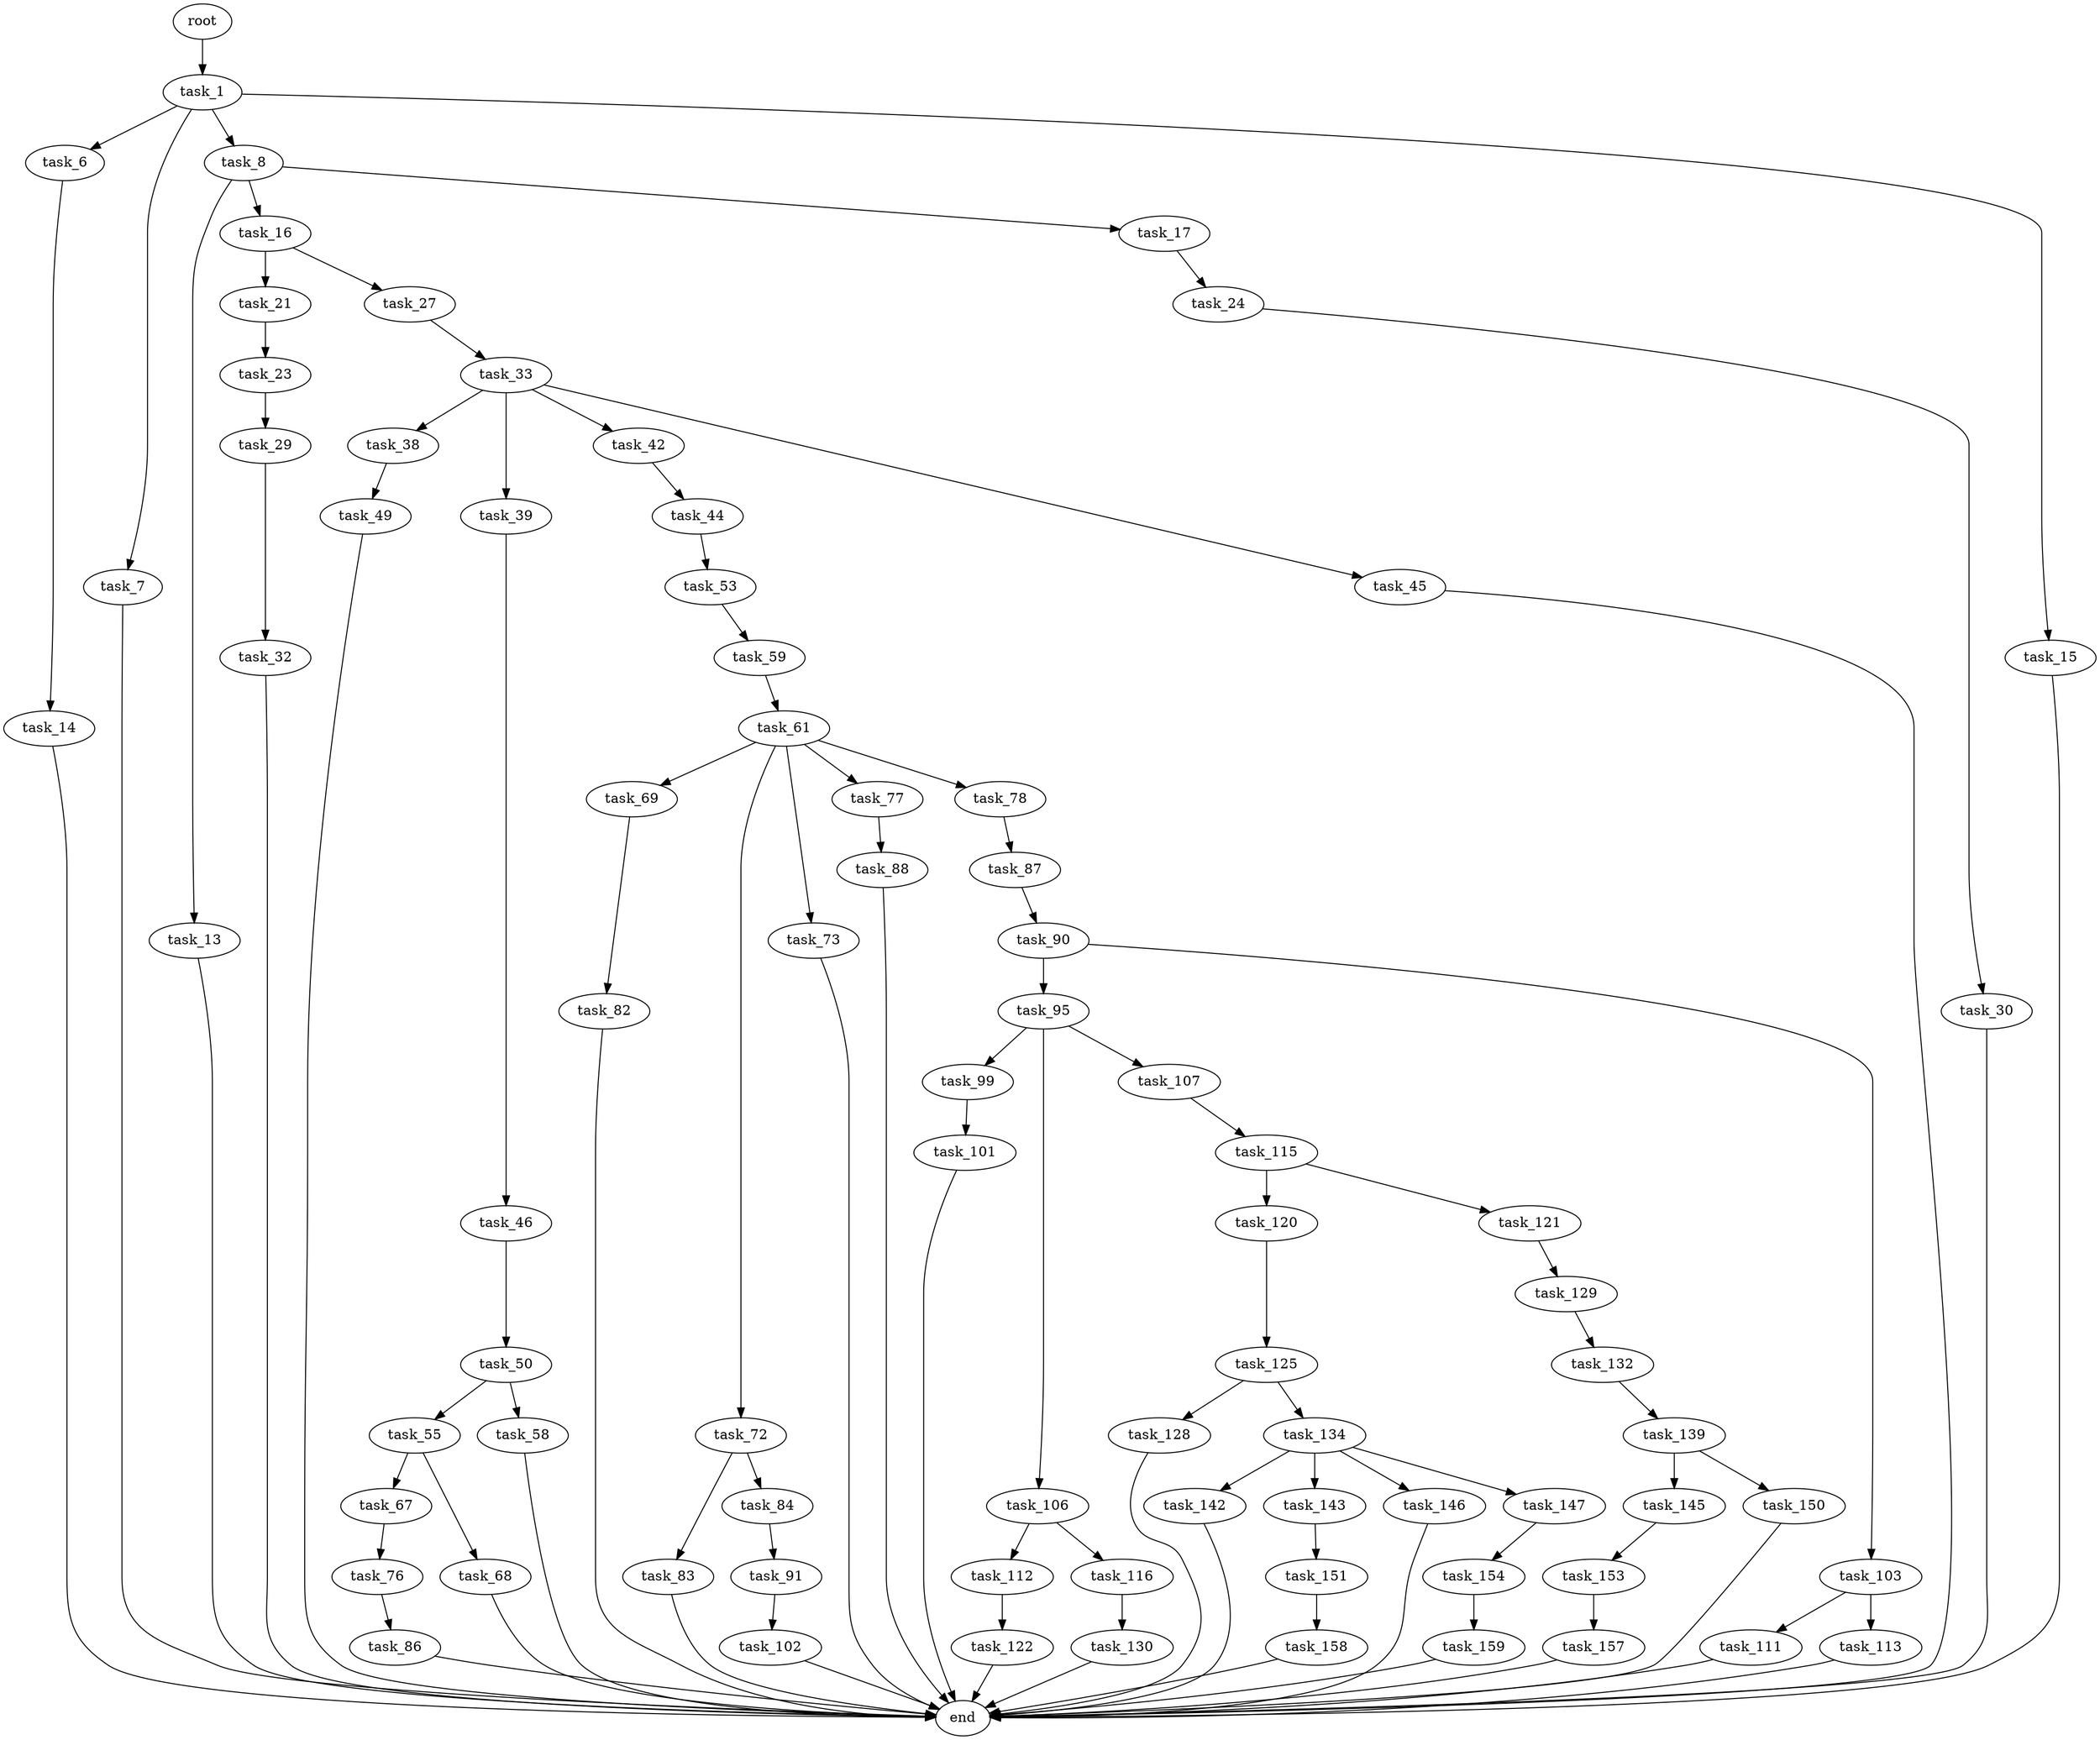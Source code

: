 digraph G {
  root [size="0.000000"];
  task_1 [size="802495654859.000000"];
  task_6 [size="4506965693.000000"];
  task_7 [size="4627634966.000000"];
  task_8 [size="1894879340.000000"];
  task_13 [size="125753510558.000000"];
  task_14 [size="34173103631.000000"];
  task_15 [size="563786258087.000000"];
  task_16 [size="291304901882.000000"];
  task_17 [size="618425577999.000000"];
  task_21 [size="28991029248.000000"];
  task_23 [size="231928233984.000000"];
  task_24 [size="20866322835.000000"];
  task_27 [size="1166052276.000000"];
  task_29 [size="4372100059.000000"];
  task_30 [size="368293445632.000000"];
  task_32 [size="582417212413.000000"];
  task_33 [size="472494052622.000000"];
  task_38 [size="164355576321.000000"];
  task_39 [size="1075968021008.000000"];
  task_42 [size="11650488939.000000"];
  task_44 [size="19242940605.000000"];
  task_45 [size="181651510425.000000"];
  task_46 [size="782757789696.000000"];
  task_49 [size="28090794797.000000"];
  task_50 [size="38032852928.000000"];
  task_53 [size="28991029248.000000"];
  task_55 [size="27711837731.000000"];
  task_58 [size="604545828.000000"];
  task_59 [size="28660510413.000000"];
  task_61 [size="134217728000.000000"];
  task_67 [size="549755813888.000000"];
  task_68 [size="500255479136.000000"];
  task_69 [size="288120375718.000000"];
  task_72 [size="1250938936311.000000"];
  task_73 [size="24961645309.000000"];
  task_76 [size="7219000423.000000"];
  task_77 [size="19150690327.000000"];
  task_78 [size="6298264575.000000"];
  task_82 [size="145781658923.000000"];
  task_83 [size="240491300974.000000"];
  task_84 [size="1010989496820.000000"];
  task_86 [size="231928233984.000000"];
  task_87 [size="8589934592.000000"];
  task_88 [size="3501862846.000000"];
  task_90 [size="28991029248.000000"];
  task_91 [size="782757789696.000000"];
  task_95 [size="20379734281.000000"];
  task_99 [size="368293445632.000000"];
  task_101 [size="368293445632.000000"];
  task_102 [size="8220226238.000000"];
  task_103 [size="70623921026.000000"];
  task_106 [size="549755813888.000000"];
  task_107 [size="68719476736.000000"];
  task_111 [size="782757789696.000000"];
  task_112 [size="231928233984.000000"];
  task_113 [size="1893565493.000000"];
  task_115 [size="1000909021737.000000"];
  task_116 [size="7220052481.000000"];
  task_120 [size="701127753540.000000"];
  task_121 [size="34213651382.000000"];
  task_122 [size="22128866292.000000"];
  task_125 [size="368293445632.000000"];
  task_128 [size="782757789696.000000"];
  task_129 [size="12460596071.000000"];
  task_130 [size="50541327221.000000"];
  task_132 [size="5979494671.000000"];
  task_134 [size="5734673025.000000"];
  task_139 [size="17172047361.000000"];
  task_142 [size="7326380471.000000"];
  task_143 [size="134217728000.000000"];
  task_145 [size="603964296971.000000"];
  task_146 [size="1818842617.000000"];
  task_147 [size="28991029248.000000"];
  task_150 [size="85599171983.000000"];
  task_151 [size="28991029248.000000"];
  task_153 [size="53719328646.000000"];
  task_154 [size="549755813888.000000"];
  task_157 [size="368293445632.000000"];
  task_158 [size="8589934592.000000"];
  task_159 [size="231928233984.000000"];
  end [size="0.000000"];

  root -> task_1 [size="1.000000"];
  task_1 -> task_6 [size="838860800.000000"];
  task_1 -> task_7 [size="838860800.000000"];
  task_1 -> task_8 [size="838860800.000000"];
  task_1 -> task_15 [size="838860800.000000"];
  task_6 -> task_14 [size="134217728.000000"];
  task_7 -> end [size="1.000000"];
  task_8 -> task_13 [size="33554432.000000"];
  task_8 -> task_16 [size="33554432.000000"];
  task_8 -> task_17 [size="33554432.000000"];
  task_13 -> end [size="1.000000"];
  task_14 -> end [size="1.000000"];
  task_15 -> end [size="1.000000"];
  task_16 -> task_21 [size="209715200.000000"];
  task_16 -> task_27 [size="209715200.000000"];
  task_17 -> task_24 [size="536870912.000000"];
  task_21 -> task_23 [size="75497472.000000"];
  task_23 -> task_29 [size="301989888.000000"];
  task_24 -> task_30 [size="411041792.000000"];
  task_27 -> task_33 [size="33554432.000000"];
  task_29 -> task_32 [size="75497472.000000"];
  task_30 -> end [size="1.000000"];
  task_32 -> end [size="1.000000"];
  task_33 -> task_38 [size="411041792.000000"];
  task_33 -> task_39 [size="411041792.000000"];
  task_33 -> task_42 [size="411041792.000000"];
  task_33 -> task_45 [size="411041792.000000"];
  task_38 -> task_49 [size="209715200.000000"];
  task_39 -> task_46 [size="838860800.000000"];
  task_42 -> task_44 [size="301989888.000000"];
  task_44 -> task_53 [size="33554432.000000"];
  task_45 -> end [size="1.000000"];
  task_46 -> task_50 [size="679477248.000000"];
  task_49 -> end [size="1.000000"];
  task_50 -> task_55 [size="838860800.000000"];
  task_50 -> task_58 [size="838860800.000000"];
  task_53 -> task_59 [size="75497472.000000"];
  task_55 -> task_67 [size="33554432.000000"];
  task_55 -> task_68 [size="33554432.000000"];
  task_58 -> end [size="1.000000"];
  task_59 -> task_61 [size="33554432.000000"];
  task_61 -> task_69 [size="209715200.000000"];
  task_61 -> task_72 [size="209715200.000000"];
  task_61 -> task_73 [size="209715200.000000"];
  task_61 -> task_77 [size="209715200.000000"];
  task_61 -> task_78 [size="209715200.000000"];
  task_67 -> task_76 [size="536870912.000000"];
  task_68 -> end [size="1.000000"];
  task_69 -> task_82 [size="209715200.000000"];
  task_72 -> task_83 [size="838860800.000000"];
  task_72 -> task_84 [size="838860800.000000"];
  task_73 -> end [size="1.000000"];
  task_76 -> task_86 [size="411041792.000000"];
  task_77 -> task_88 [size="411041792.000000"];
  task_78 -> task_87 [size="134217728.000000"];
  task_82 -> end [size="1.000000"];
  task_83 -> end [size="1.000000"];
  task_84 -> task_91 [size="679477248.000000"];
  task_86 -> end [size="1.000000"];
  task_87 -> task_90 [size="33554432.000000"];
  task_88 -> end [size="1.000000"];
  task_90 -> task_95 [size="75497472.000000"];
  task_90 -> task_103 [size="75497472.000000"];
  task_91 -> task_102 [size="679477248.000000"];
  task_95 -> task_99 [size="838860800.000000"];
  task_95 -> task_106 [size="838860800.000000"];
  task_95 -> task_107 [size="838860800.000000"];
  task_99 -> task_101 [size="411041792.000000"];
  task_101 -> end [size="1.000000"];
  task_102 -> end [size="1.000000"];
  task_103 -> task_111 [size="301989888.000000"];
  task_103 -> task_113 [size="301989888.000000"];
  task_106 -> task_112 [size="536870912.000000"];
  task_106 -> task_116 [size="536870912.000000"];
  task_107 -> task_115 [size="134217728.000000"];
  task_111 -> end [size="1.000000"];
  task_112 -> task_122 [size="301989888.000000"];
  task_113 -> end [size="1.000000"];
  task_115 -> task_120 [size="838860800.000000"];
  task_115 -> task_121 [size="838860800.000000"];
  task_116 -> task_130 [size="301989888.000000"];
  task_120 -> task_125 [size="536870912.000000"];
  task_121 -> task_129 [size="33554432.000000"];
  task_122 -> end [size="1.000000"];
  task_125 -> task_128 [size="411041792.000000"];
  task_125 -> task_134 [size="411041792.000000"];
  task_128 -> end [size="1.000000"];
  task_129 -> task_132 [size="679477248.000000"];
  task_130 -> end [size="1.000000"];
  task_132 -> task_139 [size="134217728.000000"];
  task_134 -> task_142 [size="134217728.000000"];
  task_134 -> task_143 [size="134217728.000000"];
  task_134 -> task_146 [size="134217728.000000"];
  task_134 -> task_147 [size="134217728.000000"];
  task_139 -> task_145 [size="301989888.000000"];
  task_139 -> task_150 [size="301989888.000000"];
  task_142 -> end [size="1.000000"];
  task_143 -> task_151 [size="209715200.000000"];
  task_145 -> task_153 [size="411041792.000000"];
  task_146 -> end [size="1.000000"];
  task_147 -> task_154 [size="75497472.000000"];
  task_150 -> end [size="1.000000"];
  task_151 -> task_158 [size="75497472.000000"];
  task_153 -> task_157 [size="75497472.000000"];
  task_154 -> task_159 [size="536870912.000000"];
  task_157 -> end [size="1.000000"];
  task_158 -> end [size="1.000000"];
  task_159 -> end [size="1.000000"];
}
